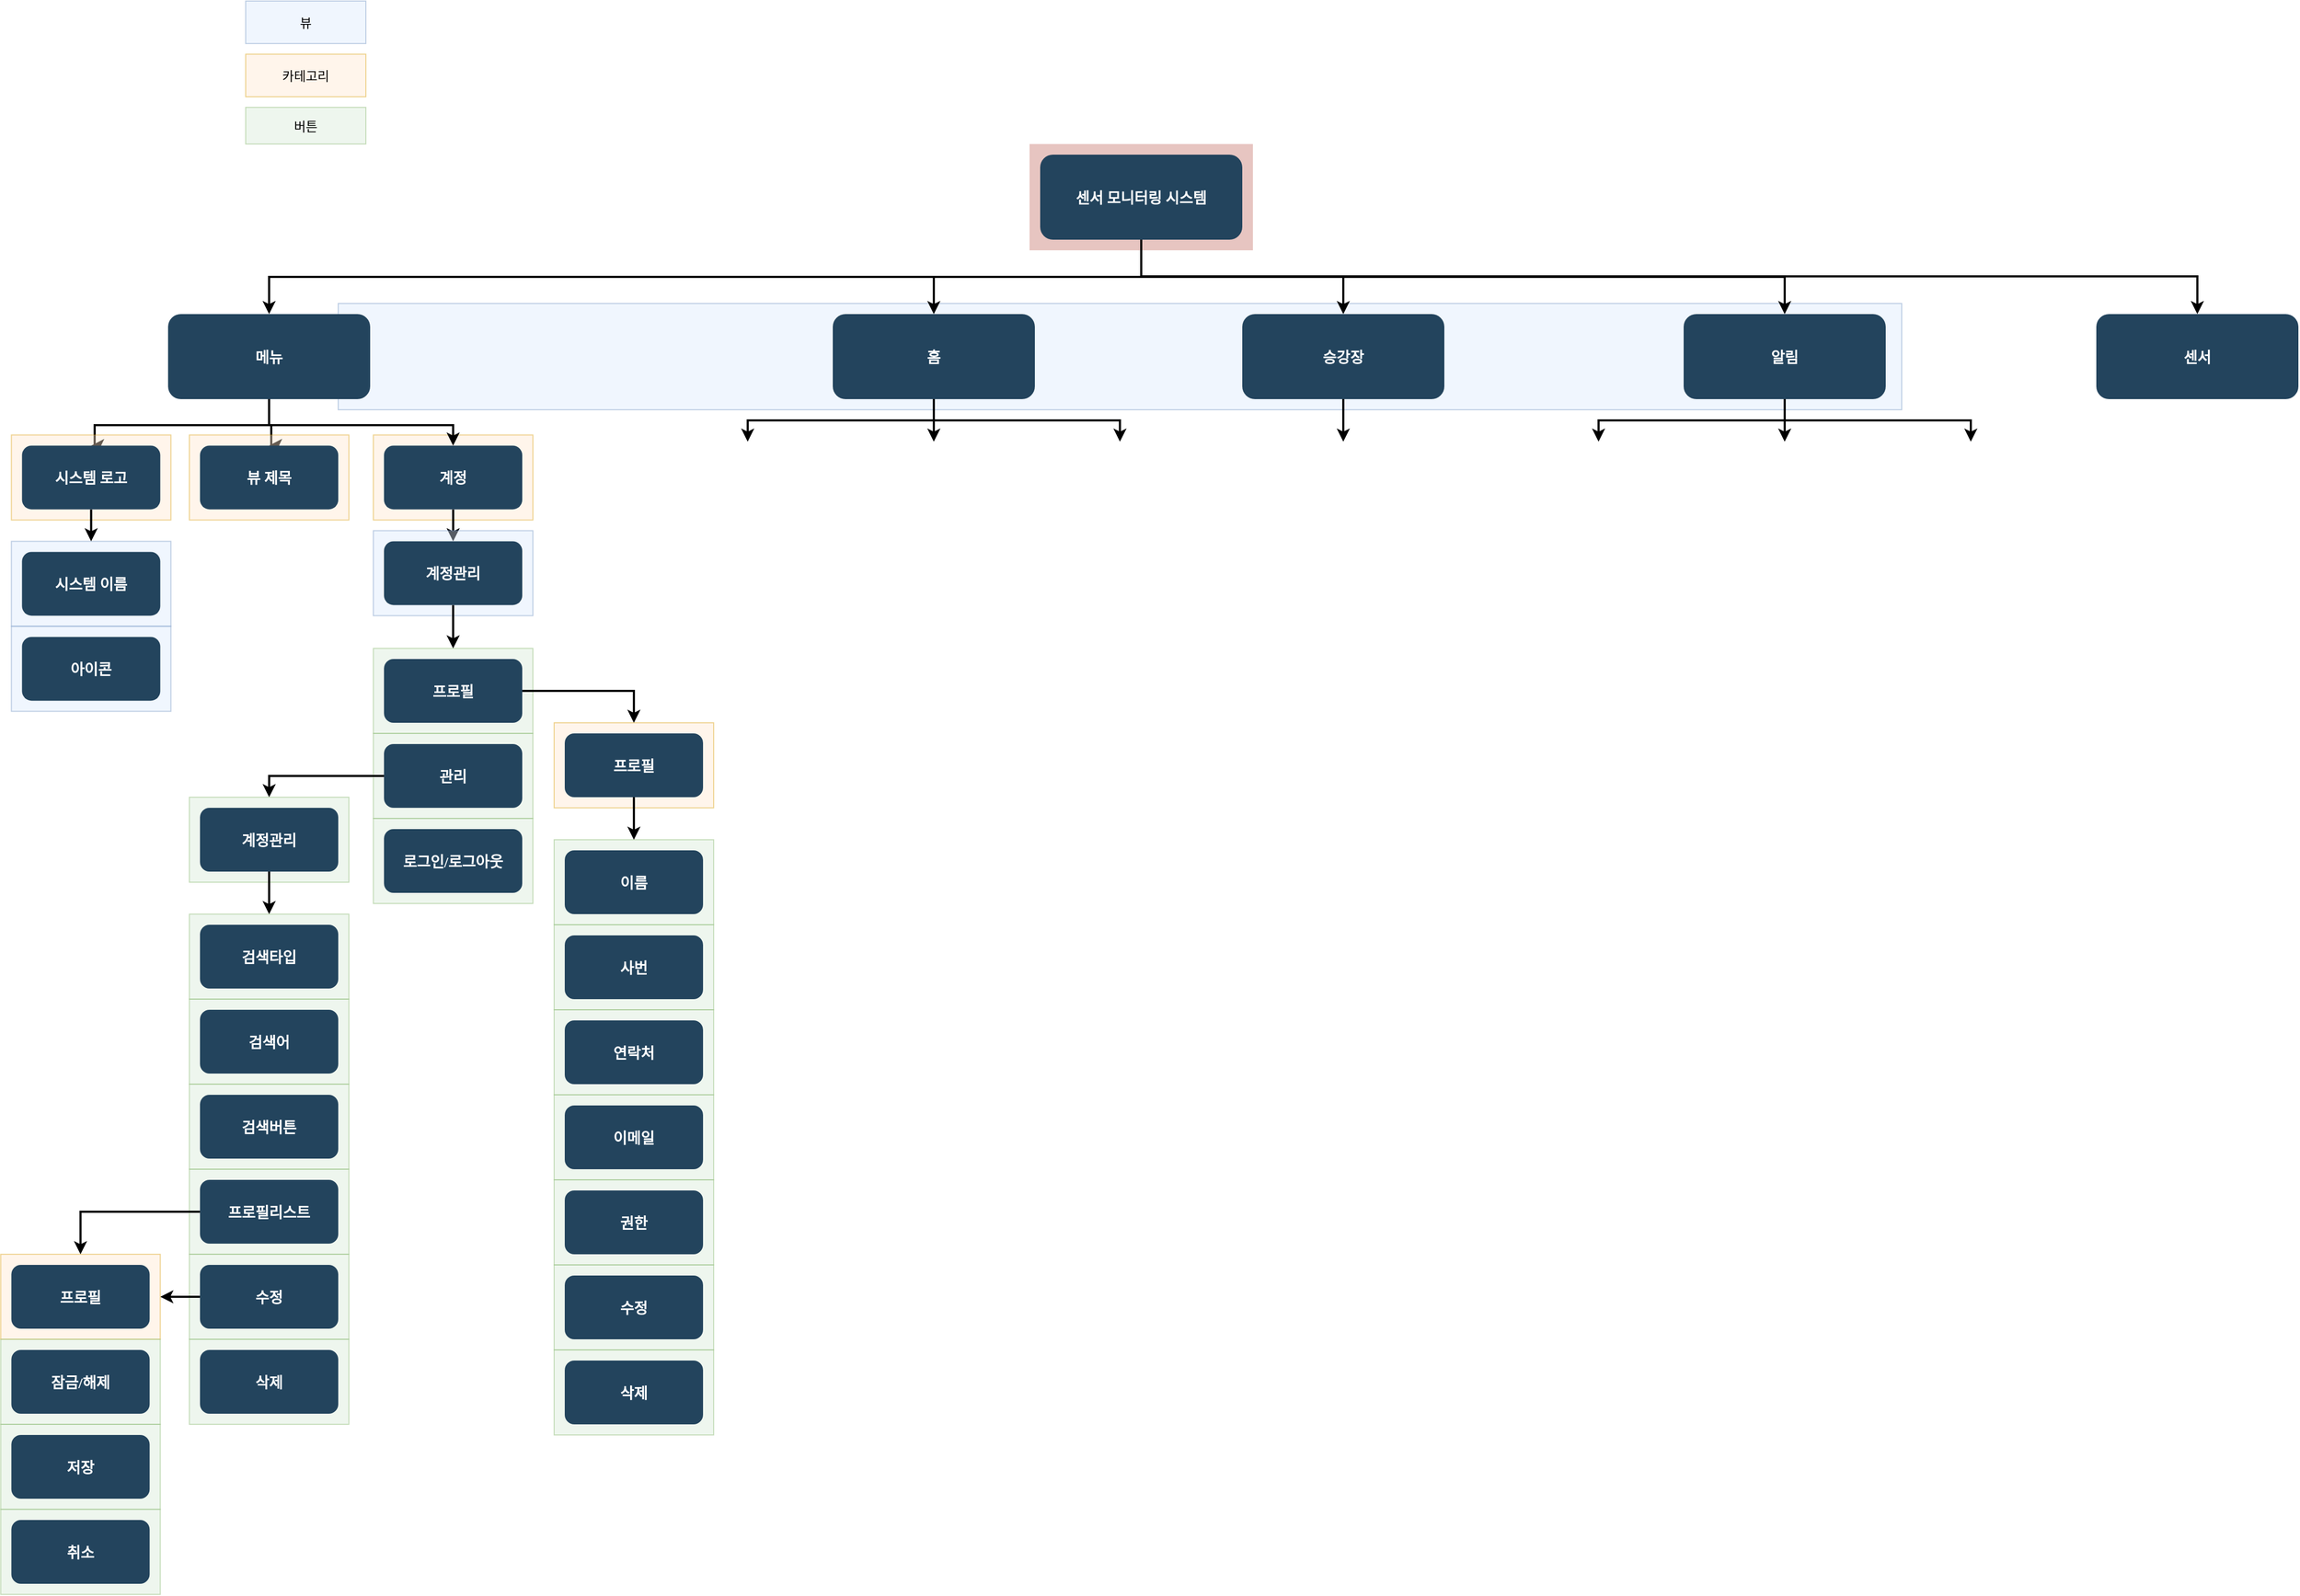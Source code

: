 <mxfile version="12.5.7" type="github">
  <diagram name="Page-1" id="2c0d36ab-eaac-3732-788b-9136903baeff">
    <mxGraphModel dx="3426.5" dy="896" grid="1" gridSize="10" guides="1" tooltips="1" connect="1" arrows="1" fold="1" page="1" pageScale="1.5" pageWidth="1169" pageHeight="827" background="#ffffff" math="0" shadow="0">
      <root>
        <mxCell id="0"/>
        <mxCell id="1" parent="0"/>
        <mxCell id="123" value="" style="fillColor=#AE4132;strokeColor=none;opacity=30;" parent="1" vertex="1">
          <mxGeometry x="747" y="175.5" width="210" height="100.0" as="geometry"/>
        </mxCell>
        <mxCell id="122" value="" style="fillColor=#dae8fc;strokeColor=#6c8ebf;opacity=40;" parent="1" vertex="1">
          <mxGeometry x="97" y="325.5" width="1470" height="100.0" as="geometry"/>
        </mxCell>
        <mxCell id="108" value="" style="fillColor=#ffe6cc;strokeColor=#d79b00;opacity=40;" parent="1" vertex="1">
          <mxGeometry x="130.05" y="449.24" width="150" height="80" as="geometry"/>
        </mxCell>
        <mxCell id="Q9VJitN3D-aqMMfwM0eD-123" style="edgeStyle=orthogonalEdgeStyle;rounded=0;orthogonalLoop=1;jettySize=auto;html=1;strokeWidth=2;" parent="1" source="2" target="10" edge="1">
          <mxGeometry relative="1" as="geometry"/>
        </mxCell>
        <mxCell id="Q9VJitN3D-aqMMfwM0eD-126" style="edgeStyle=orthogonalEdgeStyle;rounded=0;orthogonalLoop=1;jettySize=auto;html=1;strokeWidth=2;" parent="1" source="2" target="Q9VJitN3D-aqMMfwM0eD-125" edge="1">
          <mxGeometry relative="1" as="geometry">
            <Array as="points">
              <mxPoint x="852" y="300"/>
              <mxPoint x="1845" y="300"/>
            </Array>
          </mxGeometry>
        </mxCell>
        <mxCell id="2" value="센서 모니터링 시스템" style="rounded=1;fillColor=#23445D;gradientColor=none;strokeColor=none;fontColor=#FFFFFF;fontStyle=1;fontFamily=Tahoma;fontSize=14" parent="1" vertex="1">
          <mxGeometry x="757" y="185.5" width="190" height="80" as="geometry"/>
        </mxCell>
        <mxCell id="4" value="알림" style="rounded=1;fillColor=#23445D;gradientColor=none;strokeColor=none;fontColor=#FFFFFF;fontStyle=1;fontFamily=Tahoma;fontSize=14" parent="1" vertex="1">
          <mxGeometry x="1362.0" y="335.5" width="190" height="80" as="geometry"/>
        </mxCell>
        <mxCell id="9" value="" style="edgeStyle=elbowEdgeStyle;elbow=vertical;strokeWidth=2;rounded=0" parent="1" source="2" target="4" edge="1">
          <mxGeometry x="337" y="215.5" width="100" height="100" as="geometry">
            <mxPoint x="337" y="315.5" as="sourcePoint"/>
            <mxPoint x="437" y="215.5" as="targetPoint"/>
          </mxGeometry>
        </mxCell>
        <mxCell id="10" value="승강장" style="rounded=1;fillColor=#23445D;gradientColor=none;strokeColor=none;fontColor=#FFFFFF;fontStyle=1;fontFamily=Tahoma;fontSize=14" parent="1" vertex="1">
          <mxGeometry x="947" y="335.5" width="190" height="80" as="geometry"/>
        </mxCell>
        <mxCell id="12" value="홈" style="rounded=1;fillColor=#23445D;gradientColor=none;strokeColor=none;fontColor=#FFFFFF;fontStyle=1;fontFamily=Tahoma;fontSize=14" parent="1" vertex="1">
          <mxGeometry x="562.0" y="335.5" width="190" height="80" as="geometry"/>
        </mxCell>
        <mxCell id="Q9VJitN3D-aqMMfwM0eD-209" style="edgeStyle=orthogonalEdgeStyle;rounded=0;orthogonalLoop=1;jettySize=auto;html=1;entryX=0.5;entryY=0;entryDx=0;entryDy=0;strokeWidth=2;" parent="1" source="13" target="Q9VJitN3D-aqMMfwM0eD-189" edge="1">
          <mxGeometry relative="1" as="geometry">
            <Array as="points">
              <mxPoint x="32.03" y="440"/>
              <mxPoint x="34.03" y="440"/>
            </Array>
          </mxGeometry>
        </mxCell>
        <mxCell id="Q9VJitN3D-aqMMfwM0eD-210" style="edgeStyle=orthogonalEdgeStyle;rounded=0;orthogonalLoop=1;jettySize=auto;html=1;entryX=0.5;entryY=0;entryDx=0;entryDy=0;strokeWidth=2;" parent="1" source="13" target="Q9VJitN3D-aqMMfwM0eD-200" edge="1">
          <mxGeometry relative="1" as="geometry">
            <Array as="points">
              <mxPoint x="32" y="440"/>
              <mxPoint x="-132" y="440"/>
              <mxPoint x="-132" y="459"/>
            </Array>
          </mxGeometry>
        </mxCell>
        <mxCell id="13" value="메뉴" style="rounded=1;fillColor=#23445D;gradientColor=none;strokeColor=none;fontColor=#FFFFFF;fontStyle=1;fontFamily=Tahoma;fontSize=14" parent="1" vertex="1">
          <mxGeometry x="-62.97" y="335.5" width="190" height="80" as="geometry"/>
        </mxCell>
        <mxCell id="Q9VJitN3D-aqMMfwM0eD-219" style="edgeStyle=orthogonalEdgeStyle;rounded=0;orthogonalLoop=1;jettySize=auto;html=1;entryX=0.5;entryY=0;entryDx=0;entryDy=0;strokeWidth=2;" parent="1" source="14" target="Q9VJitN3D-aqMMfwM0eD-214" edge="1">
          <mxGeometry relative="1" as="geometry"/>
        </mxCell>
        <mxCell id="14" value="계정" style="rounded=1;fillColor=#23445D;gradientColor=none;strokeColor=none;fontColor=#FFFFFF;fontStyle=1;fontFamily=Tahoma;fontSize=14" parent="1" vertex="1">
          <mxGeometry x="140.05" y="459.24" width="130" height="60" as="geometry"/>
        </mxCell>
        <mxCell id="59" value="" style="edgeStyle=elbowEdgeStyle;elbow=vertical;strokeWidth=2;rounded=0" parent="1" source="2" target="12" edge="1">
          <mxGeometry x="347" y="225.5" width="100" height="100" as="geometry">
            <mxPoint x="862.0" y="275.5" as="sourcePoint"/>
            <mxPoint x="1467.0" y="345.5" as="targetPoint"/>
          </mxGeometry>
        </mxCell>
        <mxCell id="61" value="" style="edgeStyle=elbowEdgeStyle;elbow=vertical;strokeWidth=2;rounded=0" parent="1" source="2" target="13" edge="1">
          <mxGeometry x="-23" y="135.5" width="100" height="100" as="geometry">
            <mxPoint x="-23" y="235.5" as="sourcePoint"/>
            <mxPoint x="77" y="135.5" as="targetPoint"/>
          </mxGeometry>
        </mxCell>
        <mxCell id="62" value="" style="edgeStyle=elbowEdgeStyle;elbow=vertical;strokeWidth=2;rounded=0;exitX=0.5;exitY=1;exitDx=0;exitDy=0;" parent="1" source="13" target="14" edge="1">
          <mxGeometry x="-192.97" y="135.5" width="100" height="100" as="geometry">
            <mxPoint x="-192.97" y="235.5" as="sourcePoint"/>
            <mxPoint x="-92.97" y="135.5" as="targetPoint"/>
            <Array as="points">
              <mxPoint x="10.03" y="440"/>
            </Array>
          </mxGeometry>
        </mxCell>
        <mxCell id="100" value="" style="edgeStyle=elbowEdgeStyle;elbow=vertical;strokeWidth=2;rounded=0" parent="1" source="12" edge="1">
          <mxGeometry x="-23" y="135.5" width="100" height="100" as="geometry">
            <mxPoint x="-23" y="235.5" as="sourcePoint"/>
            <mxPoint x="482" y="455.5" as="targetPoint"/>
          </mxGeometry>
        </mxCell>
        <mxCell id="101" value="" style="edgeStyle=elbowEdgeStyle;elbow=vertical;strokeWidth=2;rounded=0" parent="1" source="12" edge="1">
          <mxGeometry x="-23" y="135.5" width="100" height="100" as="geometry">
            <mxPoint x="-23" y="235.5" as="sourcePoint"/>
            <mxPoint x="657" y="455.5" as="targetPoint"/>
          </mxGeometry>
        </mxCell>
        <mxCell id="102" value="" style="edgeStyle=elbowEdgeStyle;elbow=vertical;strokeWidth=2;rounded=0" parent="1" source="12" edge="1">
          <mxGeometry x="-23" y="135.5" width="100" height="100" as="geometry">
            <mxPoint x="-23" y="235.5" as="sourcePoint"/>
            <mxPoint x="832" y="455.5" as="targetPoint"/>
          </mxGeometry>
        </mxCell>
        <mxCell id="103" value="" style="edgeStyle=elbowEdgeStyle;elbow=vertical;strokeWidth=2;rounded=0" parent="1" source="10" edge="1">
          <mxGeometry x="-23" y="135.5" width="100" height="100" as="geometry">
            <mxPoint x="-23" y="235.5" as="sourcePoint"/>
            <mxPoint x="1042" y="455.5" as="targetPoint"/>
          </mxGeometry>
        </mxCell>
        <mxCell id="104" value="" style="edgeStyle=elbowEdgeStyle;elbow=vertical;strokeWidth=2;rounded=0" parent="1" source="4" edge="1">
          <mxGeometry x="-23" y="135.5" width="100" height="100" as="geometry">
            <mxPoint x="-23" y="235.5" as="sourcePoint"/>
            <mxPoint x="1457" y="455.5" as="targetPoint"/>
          </mxGeometry>
        </mxCell>
        <mxCell id="105" value="" style="edgeStyle=elbowEdgeStyle;elbow=vertical;strokeWidth=2;rounded=0" parent="1" source="4" edge="1">
          <mxGeometry x="-23" y="135.5" width="100" height="100" as="geometry">
            <mxPoint x="-23" y="235.5" as="sourcePoint"/>
            <mxPoint x="1282" y="455.5" as="targetPoint"/>
          </mxGeometry>
        </mxCell>
        <mxCell id="106" value="" style="edgeStyle=elbowEdgeStyle;elbow=vertical;strokeWidth=2;rounded=0" parent="1" source="4" edge="1">
          <mxGeometry x="-23" y="135.5" width="100" height="100" as="geometry">
            <mxPoint x="-23" y="235.5" as="sourcePoint"/>
            <mxPoint x="1632" y="455.5" as="targetPoint"/>
          </mxGeometry>
        </mxCell>
        <mxCell id="Q9VJitN3D-aqMMfwM0eD-125" value="센서" style="rounded=1;fillColor=#23445D;gradientColor=none;strokeColor=none;fontColor=#FFFFFF;fontStyle=1;fontFamily=Tahoma;fontSize=14" parent="1" vertex="1">
          <mxGeometry x="1750.0" y="335.5" width="190" height="80" as="geometry"/>
        </mxCell>
        <mxCell id="Q9VJitN3D-aqMMfwM0eD-135" value="뷰" style="fillColor=#dae8fc;strokeColor=#6c8ebf;opacity=40;" parent="1" vertex="1">
          <mxGeometry x="10" y="41" width="113" height="40" as="geometry"/>
        </mxCell>
        <mxCell id="Q9VJitN3D-aqMMfwM0eD-136" value="카테고리" style="fillColor=#ffe6cc;strokeColor=#d79b00;opacity=40;" parent="1" vertex="1">
          <mxGeometry x="10" y="91" width="113" height="40" as="geometry"/>
        </mxCell>
        <mxCell id="Q9VJitN3D-aqMMfwM0eD-137" value="버튼" style="fillColor=#d5e8d4;strokeColor=#82b366;opacity=40;" parent="1" vertex="1">
          <mxGeometry x="10" y="141" width="113" height="34.5" as="geometry"/>
        </mxCell>
        <mxCell id="Q9VJitN3D-aqMMfwM0eD-187" value="" style="fillColor=#ffe6cc;strokeColor=#d79b00;opacity=40;" parent="1" vertex="1">
          <mxGeometry x="-42.95" y="449.24" width="150" height="80" as="geometry"/>
        </mxCell>
        <mxCell id="Q9VJitN3D-aqMMfwM0eD-189" value="뷰 제목" style="rounded=1;fillColor=#23445D;gradientColor=none;strokeColor=none;fontColor=#FFFFFF;fontStyle=1;fontFamily=Tahoma;fontSize=14" parent="1" vertex="1">
          <mxGeometry x="-32.95" y="459.24" width="130" height="60" as="geometry"/>
        </mxCell>
        <mxCell id="Q9VJitN3D-aqMMfwM0eD-197" value="" style="fillColor=#dae8fc;strokeColor=#6c8ebf;opacity=40;" parent="1" vertex="1">
          <mxGeometry x="-210.3" y="549.24" width="150" height="80" as="geometry"/>
        </mxCell>
        <mxCell id="Q9VJitN3D-aqMMfwM0eD-198" value="" style="fillColor=#ffe6cc;strokeColor=#d79b00;opacity=40;" parent="1" vertex="1">
          <mxGeometry x="-210.3" y="449.24" width="150" height="80" as="geometry"/>
        </mxCell>
        <mxCell id="hnhDL2s074yxFJpu3EWV-141" style="edgeStyle=orthogonalEdgeStyle;rounded=0;orthogonalLoop=1;jettySize=auto;html=1;entryX=0.5;entryY=0;entryDx=0;entryDy=0;strokeWidth=2;" edge="1" parent="1" source="Q9VJitN3D-aqMMfwM0eD-200" target="Q9VJitN3D-aqMMfwM0eD-197">
          <mxGeometry relative="1" as="geometry"/>
        </mxCell>
        <mxCell id="Q9VJitN3D-aqMMfwM0eD-200" value="시스템 로고" style="rounded=1;fillColor=#23445D;gradientColor=none;strokeColor=none;fontColor=#FFFFFF;fontStyle=1;fontFamily=Tahoma;fontSize=14" parent="1" vertex="1">
          <mxGeometry x="-200.3" y="459.24" width="130" height="60" as="geometry"/>
        </mxCell>
        <mxCell id="Q9VJitN3D-aqMMfwM0eD-201" value="시스템 이름" style="rounded=1;fillColor=#23445D;gradientColor=none;strokeColor=none;fontColor=#FFFFFF;fontStyle=1;fontFamily=Tahoma;fontSize=14" parent="1" vertex="1">
          <mxGeometry x="-200.3" y="559.24" width="130" height="60" as="geometry"/>
        </mxCell>
        <mxCell id="Q9VJitN3D-aqMMfwM0eD-202" value="" style="fillColor=#dae8fc;strokeColor=#6c8ebf;opacity=40;" parent="1" vertex="1">
          <mxGeometry x="-210.3" y="629.24" width="150" height="80" as="geometry"/>
        </mxCell>
        <mxCell id="Q9VJitN3D-aqMMfwM0eD-203" value="아이콘" style="rounded=1;fillColor=#23445D;gradientColor=none;strokeColor=none;fontColor=#FFFFFF;fontStyle=1;fontFamily=Tahoma;fontSize=14" parent="1" vertex="1">
          <mxGeometry x="-200.3" y="639.24" width="130" height="60" as="geometry"/>
        </mxCell>
        <mxCell id="Q9VJitN3D-aqMMfwM0eD-211" value="" style="fillColor=#d5e8d4;strokeColor=#82b366;opacity=40;" parent="1" vertex="1">
          <mxGeometry x="130.05" y="650.0" width="150" height="80" as="geometry"/>
        </mxCell>
        <mxCell id="Q9VJitN3D-aqMMfwM0eD-212" value="" style="fillColor=#dae8fc;strokeColor=#6c8ebf;opacity=40;" parent="1" vertex="1">
          <mxGeometry x="130.05" y="539.24" width="150" height="80" as="geometry"/>
        </mxCell>
        <mxCell id="hnhDL2s074yxFJpu3EWV-142" style="edgeStyle=orthogonalEdgeStyle;rounded=0;orthogonalLoop=1;jettySize=auto;html=1;entryX=0.5;entryY=0;entryDx=0;entryDy=0;strokeWidth=2;" edge="1" parent="1" source="Q9VJitN3D-aqMMfwM0eD-214" target="Q9VJitN3D-aqMMfwM0eD-211">
          <mxGeometry relative="1" as="geometry"/>
        </mxCell>
        <mxCell id="Q9VJitN3D-aqMMfwM0eD-214" value="계정관리" style="rounded=1;fillColor=#23445D;gradientColor=none;strokeColor=none;fontColor=#FFFFFF;fontStyle=1;fontFamily=Tahoma;fontSize=14" parent="1" vertex="1">
          <mxGeometry x="140.05" y="549.24" width="130" height="60" as="geometry"/>
        </mxCell>
        <mxCell id="hnhDL2s074yxFJpu3EWV-134" style="edgeStyle=orthogonalEdgeStyle;rounded=0;orthogonalLoop=1;jettySize=auto;html=1;entryX=0.5;entryY=0;entryDx=0;entryDy=0;strokeWidth=2;" edge="1" parent="1" source="Q9VJitN3D-aqMMfwM0eD-215" target="hnhDL2s074yxFJpu3EWV-157">
          <mxGeometry relative="1" as="geometry"/>
        </mxCell>
        <mxCell id="Q9VJitN3D-aqMMfwM0eD-215" value="프로필" style="rounded=1;fillColor=#23445D;gradientColor=none;strokeColor=none;fontColor=#FFFFFF;fontStyle=1;fontFamily=Tahoma;fontSize=14" parent="1" vertex="1">
          <mxGeometry x="140.05" y="660" width="130" height="60" as="geometry"/>
        </mxCell>
        <mxCell id="Q9VJitN3D-aqMMfwM0eD-216" value="" style="fillColor=#d5e8d4;strokeColor=#82b366;opacity=40;" parent="1" vertex="1">
          <mxGeometry x="130.05" y="730.0" width="150" height="80" as="geometry"/>
        </mxCell>
        <mxCell id="hnhDL2s074yxFJpu3EWV-156" style="edgeStyle=orthogonalEdgeStyle;rounded=0;orthogonalLoop=1;jettySize=auto;html=1;entryX=0.5;entryY=0;entryDx=0;entryDy=0;strokeWidth=2;" edge="1" parent="1" source="Q9VJitN3D-aqMMfwM0eD-217" target="hnhDL2s074yxFJpu3EWV-144">
          <mxGeometry relative="1" as="geometry"/>
        </mxCell>
        <mxCell id="Q9VJitN3D-aqMMfwM0eD-217" value="관리" style="rounded=1;fillColor=#23445D;gradientColor=none;strokeColor=none;fontColor=#FFFFFF;fontStyle=1;fontFamily=Tahoma;fontSize=14" parent="1" vertex="1">
          <mxGeometry x="140.05" y="740" width="130" height="60" as="geometry"/>
        </mxCell>
        <mxCell id="hnhDL2s074yxFJpu3EWV-123" value="" style="fillColor=#d5e8d4;strokeColor=#82b366;opacity=40;" vertex="1" parent="1">
          <mxGeometry x="130.05" y="810.0" width="150" height="80" as="geometry"/>
        </mxCell>
        <mxCell id="hnhDL2s074yxFJpu3EWV-124" value="로그인/로그아웃" style="rounded=1;fillColor=#23445D;gradientColor=none;strokeColor=none;fontColor=#FFFFFF;fontStyle=1;fontFamily=Tahoma;fontSize=14" vertex="1" parent="1">
          <mxGeometry x="140.05" y="820" width="130" height="60" as="geometry"/>
        </mxCell>
        <mxCell id="hnhDL2s074yxFJpu3EWV-126" value="" style="fillColor=#d5e8d4;strokeColor=#82b366;opacity=40;" vertex="1" parent="1">
          <mxGeometry x="300" y="830.0" width="150" height="80" as="geometry"/>
        </mxCell>
        <mxCell id="hnhDL2s074yxFJpu3EWV-127" value="이름" style="rounded=1;fillColor=#23445D;gradientColor=none;strokeColor=none;fontColor=#FFFFFF;fontStyle=1;fontFamily=Tahoma;fontSize=14" vertex="1" parent="1">
          <mxGeometry x="310" y="840" width="130" height="60" as="geometry"/>
        </mxCell>
        <mxCell id="hnhDL2s074yxFJpu3EWV-128" value="" style="fillColor=#d5e8d4;strokeColor=#82b366;opacity=40;" vertex="1" parent="1">
          <mxGeometry x="300" y="910.0" width="150" height="80" as="geometry"/>
        </mxCell>
        <mxCell id="hnhDL2s074yxFJpu3EWV-129" value="사번" style="rounded=1;fillColor=#23445D;gradientColor=none;strokeColor=none;fontColor=#FFFFFF;fontStyle=1;fontFamily=Tahoma;fontSize=14" vertex="1" parent="1">
          <mxGeometry x="310" y="920" width="130" height="60" as="geometry"/>
        </mxCell>
        <mxCell id="hnhDL2s074yxFJpu3EWV-130" value="" style="fillColor=#d5e8d4;strokeColor=#82b366;opacity=40;" vertex="1" parent="1">
          <mxGeometry x="300" y="990.0" width="150" height="80" as="geometry"/>
        </mxCell>
        <mxCell id="hnhDL2s074yxFJpu3EWV-131" value="연락처" style="rounded=1;fillColor=#23445D;gradientColor=none;strokeColor=none;fontColor=#FFFFFF;fontStyle=1;fontFamily=Tahoma;fontSize=14" vertex="1" parent="1">
          <mxGeometry x="310" y="1000" width="130" height="60" as="geometry"/>
        </mxCell>
        <mxCell id="hnhDL2s074yxFJpu3EWV-132" value="" style="fillColor=#d5e8d4;strokeColor=#82b366;opacity=40;" vertex="1" parent="1">
          <mxGeometry x="300" y="1070" width="150" height="80" as="geometry"/>
        </mxCell>
        <mxCell id="hnhDL2s074yxFJpu3EWV-133" value="이메일" style="rounded=1;fillColor=#23445D;gradientColor=none;strokeColor=none;fontColor=#FFFFFF;fontStyle=1;fontFamily=Tahoma;fontSize=14" vertex="1" parent="1">
          <mxGeometry x="310" y="1080" width="130" height="60" as="geometry"/>
        </mxCell>
        <mxCell id="hnhDL2s074yxFJpu3EWV-135" value="" style="fillColor=#d5e8d4;strokeColor=#82b366;opacity=40;" vertex="1" parent="1">
          <mxGeometry x="300" y="1150.0" width="150" height="80" as="geometry"/>
        </mxCell>
        <mxCell id="hnhDL2s074yxFJpu3EWV-136" value="권한" style="rounded=1;fillColor=#23445D;gradientColor=none;strokeColor=none;fontColor=#FFFFFF;fontStyle=1;fontFamily=Tahoma;fontSize=14" vertex="1" parent="1">
          <mxGeometry x="310" y="1160" width="130" height="60" as="geometry"/>
        </mxCell>
        <mxCell id="hnhDL2s074yxFJpu3EWV-137" value="" style="fillColor=#d5e8d4;strokeColor=#82b366;opacity=40;" vertex="1" parent="1">
          <mxGeometry x="300" y="1230.0" width="150" height="80" as="geometry"/>
        </mxCell>
        <mxCell id="hnhDL2s074yxFJpu3EWV-138" value="수정" style="rounded=1;fillColor=#23445D;gradientColor=none;strokeColor=none;fontColor=#FFFFFF;fontStyle=1;fontFamily=Tahoma;fontSize=14" vertex="1" parent="1">
          <mxGeometry x="310" y="1240" width="130" height="60" as="geometry"/>
        </mxCell>
        <mxCell id="hnhDL2s074yxFJpu3EWV-139" value="" style="fillColor=#d5e8d4;strokeColor=#82b366;opacity=40;" vertex="1" parent="1">
          <mxGeometry x="300" y="1310.0" width="150" height="80" as="geometry"/>
        </mxCell>
        <mxCell id="hnhDL2s074yxFJpu3EWV-140" value="삭제" style="rounded=1;fillColor=#23445D;gradientColor=none;strokeColor=none;fontColor=#FFFFFF;fontStyle=1;fontFamily=Tahoma;fontSize=14" vertex="1" parent="1">
          <mxGeometry x="310" y="1320" width="130" height="60" as="geometry"/>
        </mxCell>
        <mxCell id="hnhDL2s074yxFJpu3EWV-144" value="" style="fillColor=#d5e8d4;strokeColor=#82b366;opacity=40;" vertex="1" parent="1">
          <mxGeometry x="-42.95" y="790.0" width="150" height="80" as="geometry"/>
        </mxCell>
        <mxCell id="hnhDL2s074yxFJpu3EWV-166" style="edgeStyle=orthogonalEdgeStyle;rounded=0;orthogonalLoop=1;jettySize=auto;html=1;entryX=0.5;entryY=0;entryDx=0;entryDy=0;strokeWidth=2;" edge="1" parent="1" source="hnhDL2s074yxFJpu3EWV-145" target="hnhDL2s074yxFJpu3EWV-146">
          <mxGeometry relative="1" as="geometry"/>
        </mxCell>
        <mxCell id="hnhDL2s074yxFJpu3EWV-145" value="계정관리" style="rounded=1;fillColor=#23445D;gradientColor=none;strokeColor=none;fontColor=#FFFFFF;fontStyle=1;fontFamily=Tahoma;fontSize=14" vertex="1" parent="1">
          <mxGeometry x="-32.95" y="800" width="130" height="60" as="geometry"/>
        </mxCell>
        <mxCell id="hnhDL2s074yxFJpu3EWV-146" value="" style="fillColor=#d5e8d4;strokeColor=#82b366;opacity=40;" vertex="1" parent="1">
          <mxGeometry x="-42.95" y="900.0" width="150" height="80" as="geometry"/>
        </mxCell>
        <mxCell id="hnhDL2s074yxFJpu3EWV-147" value="검색타입" style="rounded=1;fillColor=#23445D;gradientColor=none;strokeColor=none;fontColor=#FFFFFF;fontStyle=1;fontFamily=Tahoma;fontSize=14" vertex="1" parent="1">
          <mxGeometry x="-32.95" y="910" width="130" height="60" as="geometry"/>
        </mxCell>
        <mxCell id="hnhDL2s074yxFJpu3EWV-148" value="" style="fillColor=#d5e8d4;strokeColor=#82b366;opacity=40;" vertex="1" parent="1">
          <mxGeometry x="-42.95" y="980.0" width="150" height="80" as="geometry"/>
        </mxCell>
        <mxCell id="hnhDL2s074yxFJpu3EWV-149" value="검색어" style="rounded=1;fillColor=#23445D;gradientColor=none;strokeColor=none;fontColor=#FFFFFF;fontStyle=1;fontFamily=Tahoma;fontSize=14" vertex="1" parent="1">
          <mxGeometry x="-32.95" y="990" width="130" height="60" as="geometry"/>
        </mxCell>
        <mxCell id="hnhDL2s074yxFJpu3EWV-150" value="" style="fillColor=#d5e8d4;strokeColor=#82b366;opacity=40;" vertex="1" parent="1">
          <mxGeometry x="-42.95" y="1060.0" width="150" height="80" as="geometry"/>
        </mxCell>
        <mxCell id="hnhDL2s074yxFJpu3EWV-151" value="검색버튼" style="rounded=1;fillColor=#23445D;gradientColor=none;strokeColor=none;fontColor=#FFFFFF;fontStyle=1;fontFamily=Tahoma;fontSize=14" vertex="1" parent="1">
          <mxGeometry x="-32.95" y="1070" width="130" height="60" as="geometry"/>
        </mxCell>
        <mxCell id="hnhDL2s074yxFJpu3EWV-152" value="" style="fillColor=#d5e8d4;strokeColor=#82b366;opacity=40;" vertex="1" parent="1">
          <mxGeometry x="-42.95" y="1140.0" width="150" height="80" as="geometry"/>
        </mxCell>
        <mxCell id="hnhDL2s074yxFJpu3EWV-180" style="edgeStyle=orthogonalEdgeStyle;rounded=0;orthogonalLoop=1;jettySize=auto;html=1;entryX=0.5;entryY=0;entryDx=0;entryDy=0;strokeWidth=2;" edge="1" parent="1" source="hnhDL2s074yxFJpu3EWV-153" target="hnhDL2s074yxFJpu3EWV-171">
          <mxGeometry relative="1" as="geometry"/>
        </mxCell>
        <mxCell id="hnhDL2s074yxFJpu3EWV-153" value="프로필리스트" style="rounded=1;fillColor=#23445D;gradientColor=none;strokeColor=none;fontColor=#FFFFFF;fontStyle=1;fontFamily=Tahoma;fontSize=14" vertex="1" parent="1">
          <mxGeometry x="-32.95" y="1150" width="130" height="60" as="geometry"/>
        </mxCell>
        <mxCell id="hnhDL2s074yxFJpu3EWV-154" value="" style="fillColor=#d5e8d4;strokeColor=#82b366;opacity=40;" vertex="1" parent="1">
          <mxGeometry x="-42.95" y="1220.0" width="150" height="80" as="geometry"/>
        </mxCell>
        <mxCell id="hnhDL2s074yxFJpu3EWV-173" style="edgeStyle=orthogonalEdgeStyle;rounded=0;orthogonalLoop=1;jettySize=auto;html=1;entryX=1;entryY=0.5;entryDx=0;entryDy=0;strokeWidth=2;" edge="1" parent="1" source="hnhDL2s074yxFJpu3EWV-155" target="hnhDL2s074yxFJpu3EWV-171">
          <mxGeometry relative="1" as="geometry"/>
        </mxCell>
        <mxCell id="hnhDL2s074yxFJpu3EWV-155" value="수정" style="rounded=1;fillColor=#23445D;gradientColor=none;strokeColor=none;fontColor=#FFFFFF;fontStyle=1;fontFamily=Tahoma;fontSize=14" vertex="1" parent="1">
          <mxGeometry x="-32.95" y="1230" width="130" height="60" as="geometry"/>
        </mxCell>
        <mxCell id="hnhDL2s074yxFJpu3EWV-157" value="" style="fillColor=#ffe6cc;strokeColor=#d79b00;opacity=40;" vertex="1" parent="1">
          <mxGeometry x="300" y="720" width="150" height="80" as="geometry"/>
        </mxCell>
        <mxCell id="hnhDL2s074yxFJpu3EWV-159" style="edgeStyle=orthogonalEdgeStyle;rounded=0;orthogonalLoop=1;jettySize=auto;html=1;entryX=0.5;entryY=0;entryDx=0;entryDy=0;strokeWidth=2;" edge="1" parent="1" source="hnhDL2s074yxFJpu3EWV-158" target="hnhDL2s074yxFJpu3EWV-126">
          <mxGeometry relative="1" as="geometry"/>
        </mxCell>
        <mxCell id="hnhDL2s074yxFJpu3EWV-158" value="프로필" style="rounded=1;fillColor=#23445D;gradientColor=none;strokeColor=none;fontColor=#FFFFFF;fontStyle=1;fontFamily=Tahoma;fontSize=14" vertex="1" parent="1">
          <mxGeometry x="310" y="730" width="130" height="60" as="geometry"/>
        </mxCell>
        <mxCell id="hnhDL2s074yxFJpu3EWV-167" value="" style="fillColor=#d5e8d4;strokeColor=#82b366;opacity=40;" vertex="1" parent="1">
          <mxGeometry x="-42.95" y="1300.0" width="150" height="80" as="geometry"/>
        </mxCell>
        <mxCell id="hnhDL2s074yxFJpu3EWV-168" value="삭제" style="rounded=1;fillColor=#23445D;gradientColor=none;strokeColor=none;fontColor=#FFFFFF;fontStyle=1;fontFamily=Tahoma;fontSize=14" vertex="1" parent="1">
          <mxGeometry x="-32.95" y="1310" width="130" height="60" as="geometry"/>
        </mxCell>
        <mxCell id="hnhDL2s074yxFJpu3EWV-171" value="" style="fillColor=#ffe6cc;strokeColor=#d79b00;opacity=40;" vertex="1" parent="1">
          <mxGeometry x="-220.3" y="1220" width="150" height="80" as="geometry"/>
        </mxCell>
        <mxCell id="hnhDL2s074yxFJpu3EWV-172" value="프로필" style="rounded=1;fillColor=#23445D;gradientColor=none;strokeColor=none;fontColor=#FFFFFF;fontStyle=1;fontFamily=Tahoma;fontSize=14" vertex="1" parent="1">
          <mxGeometry x="-210.3" y="1230" width="130" height="60" as="geometry"/>
        </mxCell>
        <mxCell id="hnhDL2s074yxFJpu3EWV-174" value="" style="fillColor=#d5e8d4;strokeColor=#82b366;opacity=40;" vertex="1" parent="1">
          <mxGeometry x="-220.3" y="1300" width="150" height="80" as="geometry"/>
        </mxCell>
        <mxCell id="hnhDL2s074yxFJpu3EWV-175" value="잠금/해제" style="rounded=1;fillColor=#23445D;gradientColor=none;strokeColor=none;fontColor=#FFFFFF;fontStyle=1;fontFamily=Tahoma;fontSize=14" vertex="1" parent="1">
          <mxGeometry x="-210.3" y="1310" width="130" height="60" as="geometry"/>
        </mxCell>
        <mxCell id="hnhDL2s074yxFJpu3EWV-176" value="" style="fillColor=#d5e8d4;strokeColor=#82b366;opacity=40;" vertex="1" parent="1">
          <mxGeometry x="-220.3" y="1380" width="150" height="80" as="geometry"/>
        </mxCell>
        <mxCell id="hnhDL2s074yxFJpu3EWV-177" value="저장" style="rounded=1;fillColor=#23445D;gradientColor=none;strokeColor=none;fontColor=#FFFFFF;fontStyle=1;fontFamily=Tahoma;fontSize=14" vertex="1" parent="1">
          <mxGeometry x="-210.3" y="1390" width="130" height="60" as="geometry"/>
        </mxCell>
        <mxCell id="hnhDL2s074yxFJpu3EWV-178" value="" style="fillColor=#d5e8d4;strokeColor=#82b366;opacity=40;" vertex="1" parent="1">
          <mxGeometry x="-220.3" y="1460" width="150" height="80" as="geometry"/>
        </mxCell>
        <mxCell id="hnhDL2s074yxFJpu3EWV-179" value="취소" style="rounded=1;fillColor=#23445D;gradientColor=none;strokeColor=none;fontColor=#FFFFFF;fontStyle=1;fontFamily=Tahoma;fontSize=14" vertex="1" parent="1">
          <mxGeometry x="-210.3" y="1470" width="130" height="60" as="geometry"/>
        </mxCell>
      </root>
    </mxGraphModel>
  </diagram>
</mxfile>
